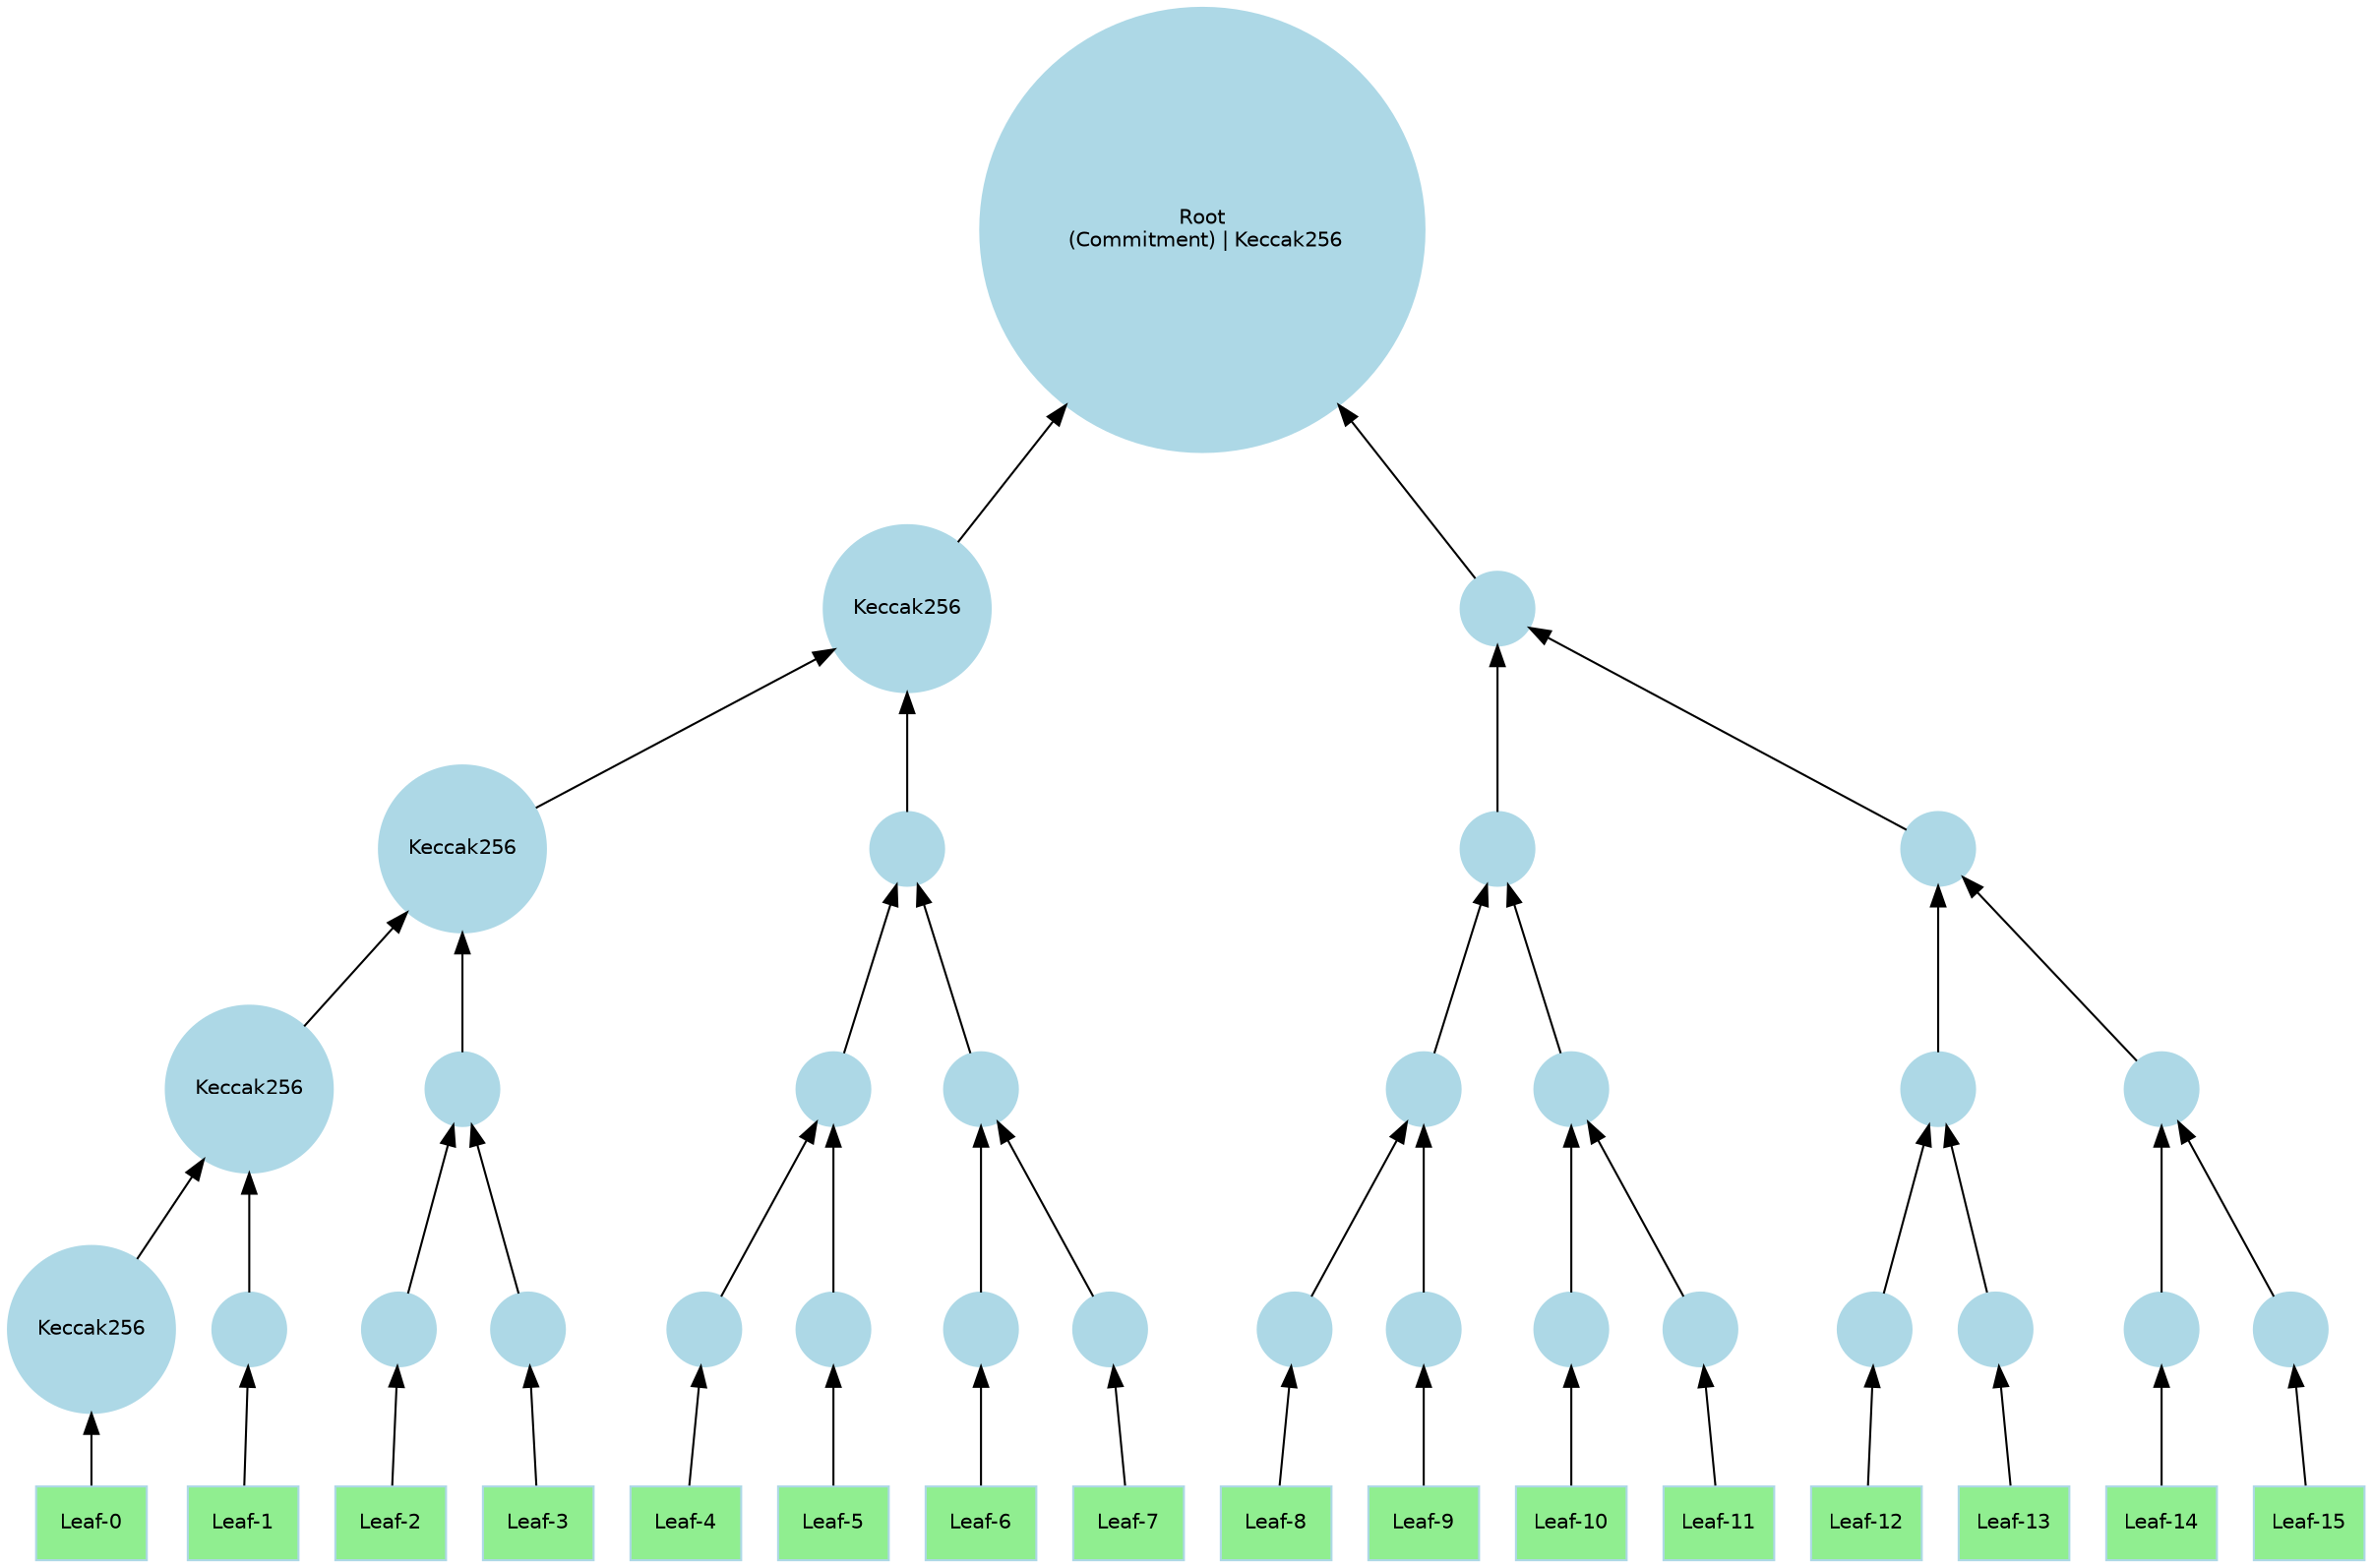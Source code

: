 digraph MerkleTree {
    rankdir = BT;
    // Change to bottom-to-top for reversed flow
    node [shape = circle; style = filled; color = lightblue; fontname = "Helvetica"; fontsize = 10;];
    
    // Root node
    Root [label = "Root\n (Commitment) | Keccak256";];
    
    // Internal nodes
    L1_0 [label = "Keccak256";];
    L1_1 [label = "";];
    
    L2_0 [label = "Keccak256";];
    L2_1 [label = "";];
    L2_2 [label = "";];
    L2_3 [label = "";];
    
    L3_0 [label = "Keccak256";];
    L3_1 [label = "";];
    L3_2 [label = "";];
    L3_3 [label = "";];
    L3_4 [label = "";];
    L3_5 [label = "";];
    L3_6 [label = "";];
    L3_7 [label = "";];
    
    L4_0 [label = "Keccak256";];
    L4_1 [label = "";];
    L4_2 [label = "";];
    L4_3 [label = "";];
    L4_4 [label = "";];
    L4_5 [label = "";];
    L4_6 [label = "";];
    L4_7 [label = "";];
    L4_8 [label = "";];
    L4_9 [label = "";];
    L4_10 [label = "";];
    L4_11 [label = "";];
    L4_12 [label = "";];
    L4_13 [label = "";];
    L4_14 [label = "";];
    L4_15 [label = "";];
    
    node [style = filled; fillcolor = lightgreen; shape = rect;];
    // Leaf nodes
    Leaf_0 [label = "Leaf-0";];
    Leaf_1 [label = "Leaf-1";];
    Leaf_2 [label = "Leaf-2";];
    Leaf_3 [label = "Leaf-3";];
    Leaf_4 [label = "Leaf-4";];
    Leaf_5 [label = "Leaf-5";];
    Leaf_6 [label = "Leaf-6";];
    Leaf_7 [label = "Leaf-7";];
    Leaf_8 [label = "Leaf-8";];
    Leaf_9 [label = "Leaf-9";];
    Leaf_10 [label = "Leaf-10";];
    Leaf_11 [label = "Leaf-11";];
    Leaf_12 [label = "Leaf-12";];
    Leaf_13 [label = "Leaf-13";];
    Leaf_14 [label = "Leaf-14";];
    Leaf_15 [label = "Leaf-15";];
    
    // Connections: Reverse direction from leaves to root
    L4_0 -> L3_0;
    L4_1 -> L3_0;
    L4_2 -> L3_1;
    L4_3 -> L3_1;
    L4_4 -> L3_2;
    L4_5 -> L3_2;
    L4_6 -> L3_3;
    L4_7 -> L3_3;
    L4_8 -> L3_4;
    L4_9 -> L3_4;
    L4_10 -> L3_5;
    L4_11 -> L3_5;
    L4_12 -> L3_6;
    L4_13 -> L3_6;
    L4_14 -> L3_7;
    L4_15 -> L3_7;
    
    L3_0 -> L2_0;
    L3_1 -> L2_0;
    L3_2 -> L2_1;
    L3_3 -> L2_1;
    L3_4 -> L2_2;
    L3_5 -> L2_2;
    L3_6 -> L2_3;
    L3_7 -> L2_3;
    
    L2_0 -> L1_0;
    L2_1 -> L1_0;
    L2_2 -> L1_1;
    L2_3 -> L1_1;
    
    L1_0 -> Root;
    L1_1 -> Root;
    
    // Leaves connected to layer 4
    Leaf_0 -> L4_0;
    Leaf_1 -> L4_1;
    Leaf_2 -> L4_2;
    Leaf_3 -> L4_3;
    Leaf_4 -> L4_4;
    Leaf_5 -> L4_5;
    Leaf_6 -> L4_6;
    Leaf_7 -> L4_7;
    Leaf_8 -> L4_8;
    Leaf_9 -> L4_9;
    Leaf_10 -> L4_10;
    Leaf_11 -> L4_11;
    Leaf_12 -> L4_12;
    Leaf_13 -> L4_13;
    Leaf_14 -> L4_14;
    Leaf_15 -> L4_15;
}